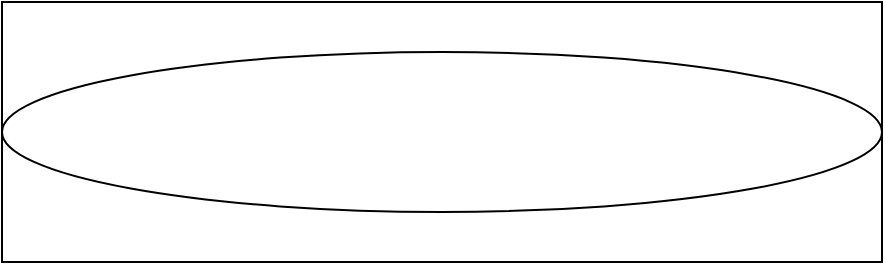 <mxfile version="13.8.0" type="github">
  <diagram id="Bl-Lr54jbGj2xIpgzw3I" name="Page-1">
    <mxGraphModel dx="942" dy="582" grid="1" gridSize="10" guides="1" tooltips="1" connect="1" arrows="1" fold="1" page="1" pageScale="1" pageWidth="827" pageHeight="1169" math="0" shadow="0">
      <root>
        <mxCell id="0" />
        <mxCell id="1" parent="0" />
        <mxCell id="I5fLMBEQi_lNKEMR1fOU-1" value="" style="rounded=0;whiteSpace=wrap;html=1;" parent="1" vertex="1">
          <mxGeometry x="150" y="160" width="440" height="130" as="geometry" />
        </mxCell>
        <mxCell id="x6ygBiaZGkxYMGupY1wx-1" value="" style="ellipse;whiteSpace=wrap;html=1;" vertex="1" parent="1">
          <mxGeometry x="150" y="185" width="440" height="80" as="geometry" />
        </mxCell>
      </root>
    </mxGraphModel>
  </diagram>
</mxfile>
